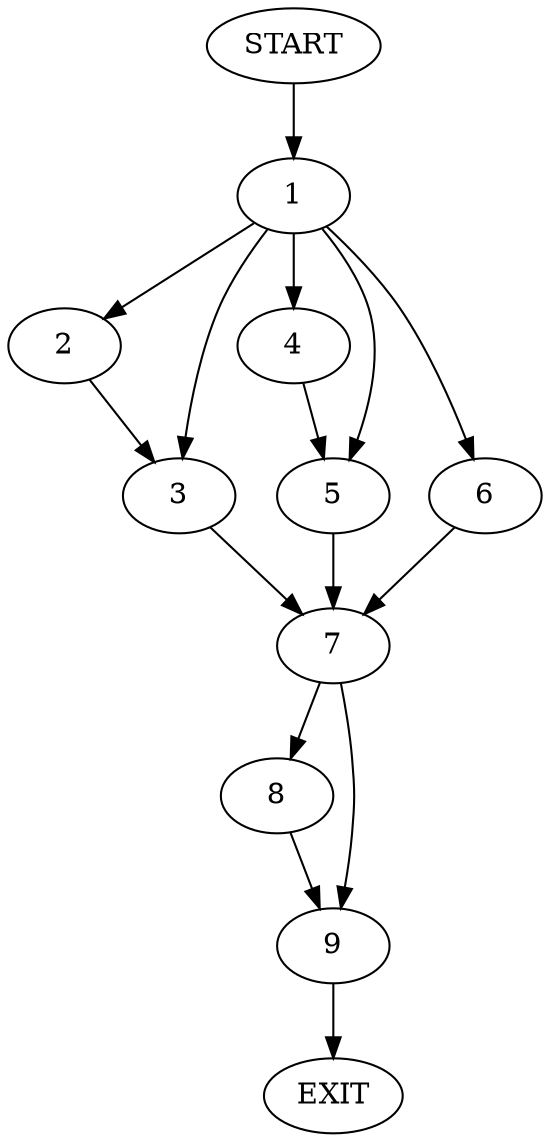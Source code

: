 digraph {
0 [label="START"]
10 [label="EXIT"]
0 -> 1
1 -> 2
1 -> 3
1 -> 4
1 -> 5
1 -> 6
5 -> 7
3 -> 7
2 -> 3
6 -> 7
4 -> 5
7 -> 8
7 -> 9
8 -> 9
9 -> 10
}
